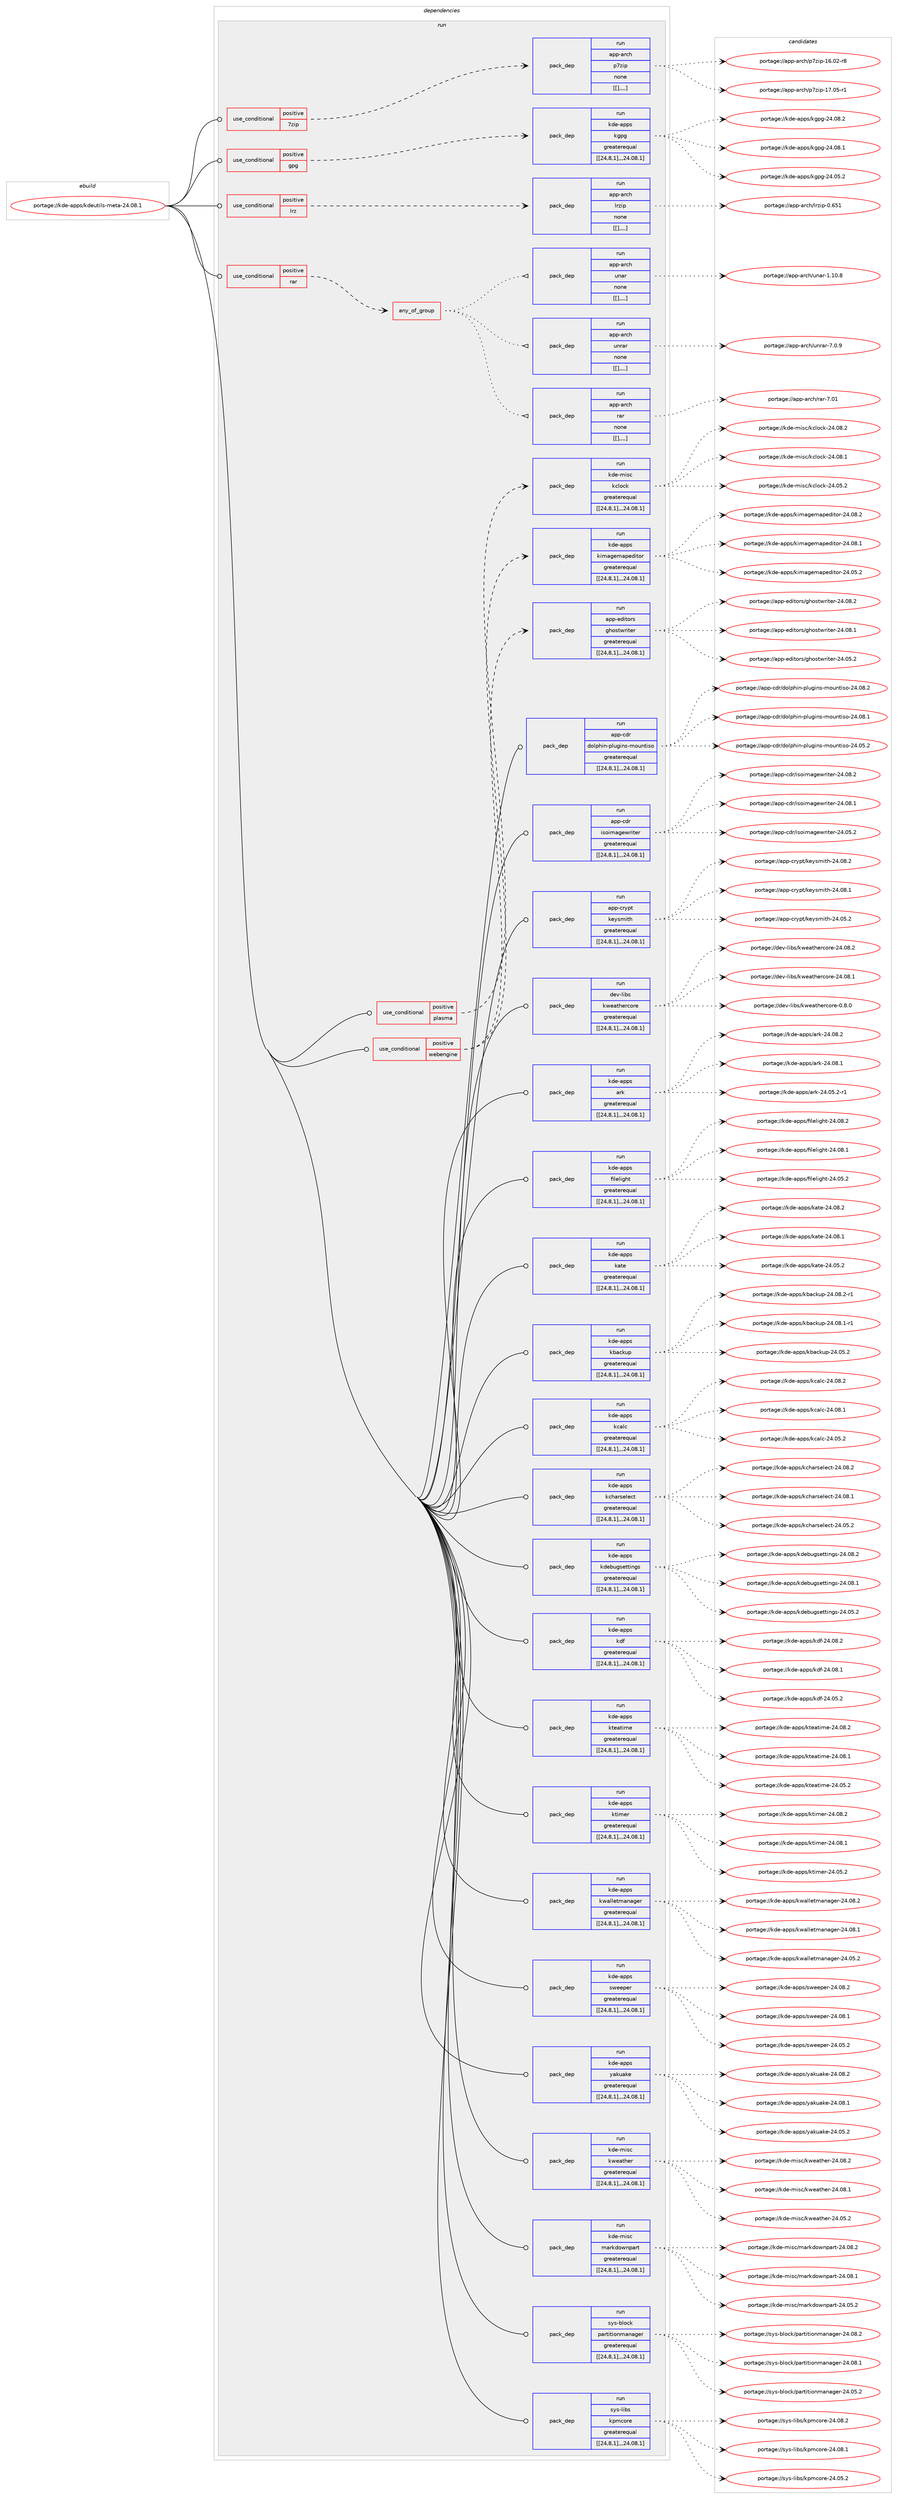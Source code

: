 digraph prolog {

# *************
# Graph options
# *************

newrank=true;
concentrate=true;
compound=true;
graph [rankdir=LR,fontname=Helvetica,fontsize=10,ranksep=1.5];#, ranksep=2.5, nodesep=0.2];
edge  [arrowhead=vee];
node  [fontname=Helvetica,fontsize=10];

# **********
# The ebuild
# **********

subgraph cluster_leftcol {
color=gray;
label=<<i>ebuild</i>>;
id [label="portage://kde-apps/kdeutils-meta-24.08.1", color=red, width=4, href="../kde-apps/kdeutils-meta-24.08.1.svg"];
}

# ****************
# The dependencies
# ****************

subgraph cluster_midcol {
color=gray;
label=<<i>dependencies</i>>;
subgraph cluster_compile {
fillcolor="#eeeeee";
style=filled;
label=<<i>compile</i>>;
}
subgraph cluster_compileandrun {
fillcolor="#eeeeee";
style=filled;
label=<<i>compile and run</i>>;
}
subgraph cluster_run {
fillcolor="#eeeeee";
style=filled;
label=<<i>run</i>>;
subgraph cond72051 {
dependency266551 [label=<<TABLE BORDER="0" CELLBORDER="1" CELLSPACING="0" CELLPADDING="4"><TR><TD ROWSPAN="3" CELLPADDING="10">use_conditional</TD></TR><TR><TD>positive</TD></TR><TR><TD>7zip</TD></TR></TABLE>>, shape=none, color=red];
subgraph pack192616 {
dependency266554 [label=<<TABLE BORDER="0" CELLBORDER="1" CELLSPACING="0" CELLPADDING="4" WIDTH="220"><TR><TD ROWSPAN="6" CELLPADDING="30">pack_dep</TD></TR><TR><TD WIDTH="110">run</TD></TR><TR><TD>app-arch</TD></TR><TR><TD>p7zip</TD></TR><TR><TD>none</TD></TR><TR><TD>[[],,,,]</TD></TR></TABLE>>, shape=none, color=blue];
}
dependency266551:e -> dependency266554:w [weight=20,style="dashed",arrowhead="vee"];
}
id:e -> dependency266551:w [weight=20,style="solid",arrowhead="odot"];
subgraph cond72053 {
dependency266582 [label=<<TABLE BORDER="0" CELLBORDER="1" CELLSPACING="0" CELLPADDING="4"><TR><TD ROWSPAN="3" CELLPADDING="10">use_conditional</TD></TR><TR><TD>positive</TD></TR><TR><TD>gpg</TD></TR></TABLE>>, shape=none, color=red];
subgraph pack192637 {
dependency266584 [label=<<TABLE BORDER="0" CELLBORDER="1" CELLSPACING="0" CELLPADDING="4" WIDTH="220"><TR><TD ROWSPAN="6" CELLPADDING="30">pack_dep</TD></TR><TR><TD WIDTH="110">run</TD></TR><TR><TD>kde-apps</TD></TR><TR><TD>kgpg</TD></TR><TR><TD>greaterequal</TD></TR><TR><TD>[[24,8,1],,,24.08.1]</TD></TR></TABLE>>, shape=none, color=blue];
}
dependency266582:e -> dependency266584:w [weight=20,style="dashed",arrowhead="vee"];
}
id:e -> dependency266582:w [weight=20,style="solid",arrowhead="odot"];
subgraph cond72057 {
dependency266610 [label=<<TABLE BORDER="0" CELLBORDER="1" CELLSPACING="0" CELLPADDING="4"><TR><TD ROWSPAN="3" CELLPADDING="10">use_conditional</TD></TR><TR><TD>positive</TD></TR><TR><TD>lrz</TD></TR></TABLE>>, shape=none, color=red];
subgraph pack192663 {
dependency266612 [label=<<TABLE BORDER="0" CELLBORDER="1" CELLSPACING="0" CELLPADDING="4" WIDTH="220"><TR><TD ROWSPAN="6" CELLPADDING="30">pack_dep</TD></TR><TR><TD WIDTH="110">run</TD></TR><TR><TD>app-arch</TD></TR><TR><TD>lrzip</TD></TR><TR><TD>none</TD></TR><TR><TD>[[],,,,]</TD></TR></TABLE>>, shape=none, color=blue];
}
dependency266610:e -> dependency266612:w [weight=20,style="dashed",arrowhead="vee"];
}
id:e -> dependency266610:w [weight=20,style="solid",arrowhead="odot"];
subgraph cond72062 {
dependency266686 [label=<<TABLE BORDER="0" CELLBORDER="1" CELLSPACING="0" CELLPADDING="4"><TR><TD ROWSPAN="3" CELLPADDING="10">use_conditional</TD></TR><TR><TD>positive</TD></TR><TR><TD>plasma</TD></TR></TABLE>>, shape=none, color=red];
subgraph pack192756 {
dependency266759 [label=<<TABLE BORDER="0" CELLBORDER="1" CELLSPACING="0" CELLPADDING="4" WIDTH="220"><TR><TD ROWSPAN="6" CELLPADDING="30">pack_dep</TD></TR><TR><TD WIDTH="110">run</TD></TR><TR><TD>kde-misc</TD></TR><TR><TD>kclock</TD></TR><TR><TD>greaterequal</TD></TR><TR><TD>[[24,8,1],,,24.08.1]</TD></TR></TABLE>>, shape=none, color=blue];
}
dependency266686:e -> dependency266759:w [weight=20,style="dashed",arrowhead="vee"];
}
id:e -> dependency266686:w [weight=20,style="solid",arrowhead="odot"];
subgraph cond72071 {
dependency266760 [label=<<TABLE BORDER="0" CELLBORDER="1" CELLSPACING="0" CELLPADDING="4"><TR><TD ROWSPAN="3" CELLPADDING="10">use_conditional</TD></TR><TR><TD>positive</TD></TR><TR><TD>rar</TD></TR></TABLE>>, shape=none, color=red];
subgraph any1746 {
dependency266775 [label=<<TABLE BORDER="0" CELLBORDER="1" CELLSPACING="0" CELLPADDING="4"><TR><TD CELLPADDING="10">any_of_group</TD></TR></TABLE>>, shape=none, color=red];subgraph pack192835 {
dependency266803 [label=<<TABLE BORDER="0" CELLBORDER="1" CELLSPACING="0" CELLPADDING="4" WIDTH="220"><TR><TD ROWSPAN="6" CELLPADDING="30">pack_dep</TD></TR><TR><TD WIDTH="110">run</TD></TR><TR><TD>app-arch</TD></TR><TR><TD>rar</TD></TR><TR><TD>none</TD></TR><TR><TD>[[],,,,]</TD></TR></TABLE>>, shape=none, color=blue];
}
dependency266775:e -> dependency266803:w [weight=20,style="dotted",arrowhead="oinv"];
subgraph pack192886 {
dependency266858 [label=<<TABLE BORDER="0" CELLBORDER="1" CELLSPACING="0" CELLPADDING="4" WIDTH="220"><TR><TD ROWSPAN="6" CELLPADDING="30">pack_dep</TD></TR><TR><TD WIDTH="110">run</TD></TR><TR><TD>app-arch</TD></TR><TR><TD>unrar</TD></TR><TR><TD>none</TD></TR><TR><TD>[[],,,,]</TD></TR></TABLE>>, shape=none, color=blue];
}
dependency266775:e -> dependency266858:w [weight=20,style="dotted",arrowhead="oinv"];
subgraph pack192889 {
dependency266877 [label=<<TABLE BORDER="0" CELLBORDER="1" CELLSPACING="0" CELLPADDING="4" WIDTH="220"><TR><TD ROWSPAN="6" CELLPADDING="30">pack_dep</TD></TR><TR><TD WIDTH="110">run</TD></TR><TR><TD>app-arch</TD></TR><TR><TD>unar</TD></TR><TR><TD>none</TD></TR><TR><TD>[[],,,,]</TD></TR></TABLE>>, shape=none, color=blue];
}
dependency266775:e -> dependency266877:w [weight=20,style="dotted",arrowhead="oinv"];
}
dependency266760:e -> dependency266775:w [weight=20,style="dashed",arrowhead="vee"];
}
id:e -> dependency266760:w [weight=20,style="solid",arrowhead="odot"];
subgraph cond72077 {
dependency266950 [label=<<TABLE BORDER="0" CELLBORDER="1" CELLSPACING="0" CELLPADDING="4"><TR><TD ROWSPAN="3" CELLPADDING="10">use_conditional</TD></TR><TR><TD>positive</TD></TR><TR><TD>webengine</TD></TR></TABLE>>, shape=none, color=red];
subgraph pack192973 {
dependency266970 [label=<<TABLE BORDER="0" CELLBORDER="1" CELLSPACING="0" CELLPADDING="4" WIDTH="220"><TR><TD ROWSPAN="6" CELLPADDING="30">pack_dep</TD></TR><TR><TD WIDTH="110">run</TD></TR><TR><TD>app-editors</TD></TR><TR><TD>ghostwriter</TD></TR><TR><TD>greaterequal</TD></TR><TR><TD>[[24,8,1],,,24.08.1]</TD></TR></TABLE>>, shape=none, color=blue];
}
dependency266950:e -> dependency266970:w [weight=20,style="dashed",arrowhead="vee"];
subgraph pack192999 {
dependency266974 [label=<<TABLE BORDER="0" CELLBORDER="1" CELLSPACING="0" CELLPADDING="4" WIDTH="220"><TR><TD ROWSPAN="6" CELLPADDING="30">pack_dep</TD></TR><TR><TD WIDTH="110">run</TD></TR><TR><TD>kde-apps</TD></TR><TR><TD>kimagemapeditor</TD></TR><TR><TD>greaterequal</TD></TR><TR><TD>[[24,8,1],,,24.08.1]</TD></TR></TABLE>>, shape=none, color=blue];
}
dependency266950:e -> dependency266974:w [weight=20,style="dashed",arrowhead="vee"];
}
id:e -> dependency266950:w [weight=20,style="solid",arrowhead="odot"];
subgraph pack193000 {
dependency267016 [label=<<TABLE BORDER="0" CELLBORDER="1" CELLSPACING="0" CELLPADDING="4" WIDTH="220"><TR><TD ROWSPAN="6" CELLPADDING="30">pack_dep</TD></TR><TR><TD WIDTH="110">run</TD></TR><TR><TD>app-cdr</TD></TR><TR><TD>dolphin-plugins-mountiso</TD></TR><TR><TD>greaterequal</TD></TR><TR><TD>[[24,8,1],,,24.08.1]</TD></TR></TABLE>>, shape=none, color=blue];
}
id:e -> dependency267016:w [weight=20,style="solid",arrowhead="odot"];
subgraph pack193039 {
dependency267035 [label=<<TABLE BORDER="0" CELLBORDER="1" CELLSPACING="0" CELLPADDING="4" WIDTH="220"><TR><TD ROWSPAN="6" CELLPADDING="30">pack_dep</TD></TR><TR><TD WIDTH="110">run</TD></TR><TR><TD>app-cdr</TD></TR><TR><TD>isoimagewriter</TD></TR><TR><TD>greaterequal</TD></TR><TR><TD>[[24,8,1],,,24.08.1]</TD></TR></TABLE>>, shape=none, color=blue];
}
id:e -> dependency267035:w [weight=20,style="solid",arrowhead="odot"];
subgraph pack193075 {
dependency267073 [label=<<TABLE BORDER="0" CELLBORDER="1" CELLSPACING="0" CELLPADDING="4" WIDTH="220"><TR><TD ROWSPAN="6" CELLPADDING="30">pack_dep</TD></TR><TR><TD WIDTH="110">run</TD></TR><TR><TD>app-crypt</TD></TR><TR><TD>keysmith</TD></TR><TR><TD>greaterequal</TD></TR><TR><TD>[[24,8,1],,,24.08.1]</TD></TR></TABLE>>, shape=none, color=blue];
}
id:e -> dependency267073:w [weight=20,style="solid",arrowhead="odot"];
subgraph pack193098 {
dependency267112 [label=<<TABLE BORDER="0" CELLBORDER="1" CELLSPACING="0" CELLPADDING="4" WIDTH="220"><TR><TD ROWSPAN="6" CELLPADDING="30">pack_dep</TD></TR><TR><TD WIDTH="110">run</TD></TR><TR><TD>dev-libs</TD></TR><TR><TD>kweathercore</TD></TR><TR><TD>greaterequal</TD></TR><TR><TD>[[24,8,1],,,24.08.1]</TD></TR></TABLE>>, shape=none, color=blue];
}
id:e -> dependency267112:w [weight=20,style="solid",arrowhead="odot"];
subgraph pack193131 {
dependency267131 [label=<<TABLE BORDER="0" CELLBORDER="1" CELLSPACING="0" CELLPADDING="4" WIDTH="220"><TR><TD ROWSPAN="6" CELLPADDING="30">pack_dep</TD></TR><TR><TD WIDTH="110">run</TD></TR><TR><TD>kde-apps</TD></TR><TR><TD>ark</TD></TR><TR><TD>greaterequal</TD></TR><TR><TD>[[24,8,1],,,24.08.1]</TD></TR></TABLE>>, shape=none, color=blue];
}
id:e -> dependency267131:w [weight=20,style="solid",arrowhead="odot"];
subgraph pack193151 {
dependency267155 [label=<<TABLE BORDER="0" CELLBORDER="1" CELLSPACING="0" CELLPADDING="4" WIDTH="220"><TR><TD ROWSPAN="6" CELLPADDING="30">pack_dep</TD></TR><TR><TD WIDTH="110">run</TD></TR><TR><TD>kde-apps</TD></TR><TR><TD>filelight</TD></TR><TR><TD>greaterequal</TD></TR><TR><TD>[[24,8,1],,,24.08.1]</TD></TR></TABLE>>, shape=none, color=blue];
}
id:e -> dependency267155:w [weight=20,style="solid",arrowhead="odot"];
subgraph pack193223 {
dependency267204 [label=<<TABLE BORDER="0" CELLBORDER="1" CELLSPACING="0" CELLPADDING="4" WIDTH="220"><TR><TD ROWSPAN="6" CELLPADDING="30">pack_dep</TD></TR><TR><TD WIDTH="110">run</TD></TR><TR><TD>kde-apps</TD></TR><TR><TD>kate</TD></TR><TR><TD>greaterequal</TD></TR><TR><TD>[[24,8,1],,,24.08.1]</TD></TR></TABLE>>, shape=none, color=blue];
}
id:e -> dependency267204:w [weight=20,style="solid",arrowhead="odot"];
subgraph pack193311 {
dependency267314 [label=<<TABLE BORDER="0" CELLBORDER="1" CELLSPACING="0" CELLPADDING="4" WIDTH="220"><TR><TD ROWSPAN="6" CELLPADDING="30">pack_dep</TD></TR><TR><TD WIDTH="110">run</TD></TR><TR><TD>kde-apps</TD></TR><TR><TD>kbackup</TD></TR><TR><TD>greaterequal</TD></TR><TR><TD>[[24,8,1],,,24.08.1]</TD></TR></TABLE>>, shape=none, color=blue];
}
id:e -> dependency267314:w [weight=20,style="solid",arrowhead="odot"];
subgraph pack193321 {
dependency267323 [label=<<TABLE BORDER="0" CELLBORDER="1" CELLSPACING="0" CELLPADDING="4" WIDTH="220"><TR><TD ROWSPAN="6" CELLPADDING="30">pack_dep</TD></TR><TR><TD WIDTH="110">run</TD></TR><TR><TD>kde-apps</TD></TR><TR><TD>kcalc</TD></TR><TR><TD>greaterequal</TD></TR><TR><TD>[[24,8,1],,,24.08.1]</TD></TR></TABLE>>, shape=none, color=blue];
}
id:e -> dependency267323:w [weight=20,style="solid",arrowhead="odot"];
subgraph pack193329 {
dependency267331 [label=<<TABLE BORDER="0" CELLBORDER="1" CELLSPACING="0" CELLPADDING="4" WIDTH="220"><TR><TD ROWSPAN="6" CELLPADDING="30">pack_dep</TD></TR><TR><TD WIDTH="110">run</TD></TR><TR><TD>kde-apps</TD></TR><TR><TD>kcharselect</TD></TR><TR><TD>greaterequal</TD></TR><TR><TD>[[24,8,1],,,24.08.1]</TD></TR></TABLE>>, shape=none, color=blue];
}
id:e -> dependency267331:w [weight=20,style="solid",arrowhead="odot"];
subgraph pack193337 {
dependency267351 [label=<<TABLE BORDER="0" CELLBORDER="1" CELLSPACING="0" CELLPADDING="4" WIDTH="220"><TR><TD ROWSPAN="6" CELLPADDING="30">pack_dep</TD></TR><TR><TD WIDTH="110">run</TD></TR><TR><TD>kde-apps</TD></TR><TR><TD>kdebugsettings</TD></TR><TR><TD>greaterequal</TD></TR><TR><TD>[[24,8,1],,,24.08.1]</TD></TR></TABLE>>, shape=none, color=blue];
}
id:e -> dependency267351:w [weight=20,style="solid",arrowhead="odot"];
subgraph pack193355 {
dependency267360 [label=<<TABLE BORDER="0" CELLBORDER="1" CELLSPACING="0" CELLPADDING="4" WIDTH="220"><TR><TD ROWSPAN="6" CELLPADDING="30">pack_dep</TD></TR><TR><TD WIDTH="110">run</TD></TR><TR><TD>kde-apps</TD></TR><TR><TD>kdf</TD></TR><TR><TD>greaterequal</TD></TR><TR><TD>[[24,8,1],,,24.08.1]</TD></TR></TABLE>>, shape=none, color=blue];
}
id:e -> dependency267360:w [weight=20,style="solid",arrowhead="odot"];
subgraph pack193403 {
dependency267412 [label=<<TABLE BORDER="0" CELLBORDER="1" CELLSPACING="0" CELLPADDING="4" WIDTH="220"><TR><TD ROWSPAN="6" CELLPADDING="30">pack_dep</TD></TR><TR><TD WIDTH="110">run</TD></TR><TR><TD>kde-apps</TD></TR><TR><TD>kteatime</TD></TR><TR><TD>greaterequal</TD></TR><TR><TD>[[24,8,1],,,24.08.1]</TD></TR></TABLE>>, shape=none, color=blue];
}
id:e -> dependency267412:w [weight=20,style="solid",arrowhead="odot"];
subgraph pack193431 {
dependency267449 [label=<<TABLE BORDER="0" CELLBORDER="1" CELLSPACING="0" CELLPADDING="4" WIDTH="220"><TR><TD ROWSPAN="6" CELLPADDING="30">pack_dep</TD></TR><TR><TD WIDTH="110">run</TD></TR><TR><TD>kde-apps</TD></TR><TR><TD>ktimer</TD></TR><TR><TD>greaterequal</TD></TR><TR><TD>[[24,8,1],,,24.08.1]</TD></TR></TABLE>>, shape=none, color=blue];
}
id:e -> dependency267449:w [weight=20,style="solid",arrowhead="odot"];
subgraph pack193453 {
dependency267476 [label=<<TABLE BORDER="0" CELLBORDER="1" CELLSPACING="0" CELLPADDING="4" WIDTH="220"><TR><TD ROWSPAN="6" CELLPADDING="30">pack_dep</TD></TR><TR><TD WIDTH="110">run</TD></TR><TR><TD>kde-apps</TD></TR><TR><TD>kwalletmanager</TD></TR><TR><TD>greaterequal</TD></TR><TR><TD>[[24,8,1],,,24.08.1]</TD></TR></TABLE>>, shape=none, color=blue];
}
id:e -> dependency267476:w [weight=20,style="solid",arrowhead="odot"];
subgraph pack193480 {
dependency267483 [label=<<TABLE BORDER="0" CELLBORDER="1" CELLSPACING="0" CELLPADDING="4" WIDTH="220"><TR><TD ROWSPAN="6" CELLPADDING="30">pack_dep</TD></TR><TR><TD WIDTH="110">run</TD></TR><TR><TD>kde-apps</TD></TR><TR><TD>sweeper</TD></TR><TR><TD>greaterequal</TD></TR><TR><TD>[[24,8,1],,,24.08.1]</TD></TR></TABLE>>, shape=none, color=blue];
}
id:e -> dependency267483:w [weight=20,style="solid",arrowhead="odot"];
subgraph pack193485 {
dependency267510 [label=<<TABLE BORDER="0" CELLBORDER="1" CELLSPACING="0" CELLPADDING="4" WIDTH="220"><TR><TD ROWSPAN="6" CELLPADDING="30">pack_dep</TD></TR><TR><TD WIDTH="110">run</TD></TR><TR><TD>kde-apps</TD></TR><TR><TD>yakuake</TD></TR><TR><TD>greaterequal</TD></TR><TR><TD>[[24,8,1],,,24.08.1]</TD></TR></TABLE>>, shape=none, color=blue];
}
id:e -> dependency267510:w [weight=20,style="solid",arrowhead="odot"];
subgraph pack193508 {
dependency267515 [label=<<TABLE BORDER="0" CELLBORDER="1" CELLSPACING="0" CELLPADDING="4" WIDTH="220"><TR><TD ROWSPAN="6" CELLPADDING="30">pack_dep</TD></TR><TR><TD WIDTH="110">run</TD></TR><TR><TD>kde-misc</TD></TR><TR><TD>kweather</TD></TR><TR><TD>greaterequal</TD></TR><TR><TD>[[24,8,1],,,24.08.1]</TD></TR></TABLE>>, shape=none, color=blue];
}
id:e -> dependency267515:w [weight=20,style="solid",arrowhead="odot"];
subgraph pack193512 {
dependency267565 [label=<<TABLE BORDER="0" CELLBORDER="1" CELLSPACING="0" CELLPADDING="4" WIDTH="220"><TR><TD ROWSPAN="6" CELLPADDING="30">pack_dep</TD></TR><TR><TD WIDTH="110">run</TD></TR><TR><TD>kde-misc</TD></TR><TR><TD>markdownpart</TD></TR><TR><TD>greaterequal</TD></TR><TR><TD>[[24,8,1],,,24.08.1]</TD></TR></TABLE>>, shape=none, color=blue];
}
id:e -> dependency267565:w [weight=20,style="solid",arrowhead="odot"];
subgraph pack193556 {
dependency267569 [label=<<TABLE BORDER="0" CELLBORDER="1" CELLSPACING="0" CELLPADDING="4" WIDTH="220"><TR><TD ROWSPAN="6" CELLPADDING="30">pack_dep</TD></TR><TR><TD WIDTH="110">run</TD></TR><TR><TD>sys-block</TD></TR><TR><TD>partitionmanager</TD></TR><TR><TD>greaterequal</TD></TR><TR><TD>[[24,8,1],,,24.08.1]</TD></TR></TABLE>>, shape=none, color=blue];
}
id:e -> dependency267569:w [weight=20,style="solid",arrowhead="odot"];
subgraph pack193558 {
dependency267574 [label=<<TABLE BORDER="0" CELLBORDER="1" CELLSPACING="0" CELLPADDING="4" WIDTH="220"><TR><TD ROWSPAN="6" CELLPADDING="30">pack_dep</TD></TR><TR><TD WIDTH="110">run</TD></TR><TR><TD>sys-libs</TD></TR><TR><TD>kpmcore</TD></TR><TR><TD>greaterequal</TD></TR><TR><TD>[[24,8,1],,,24.08.1]</TD></TR></TABLE>>, shape=none, color=blue];
}
id:e -> dependency267574:w [weight=20,style="solid",arrowhead="odot"];
}
}

# **************
# The candidates
# **************

subgraph cluster_choices {
rank=same;
color=gray;
label=<<i>candidates</i>>;

subgraph choice192617 {
color=black;
nodesep=1;
choice9711211245971149910447112551221051124549554648534511449 [label="portage://app-arch/p7zip-17.05-r1", color=red, width=4,href="../app-arch/p7zip-17.05-r1.svg"];
choice9711211245971149910447112551221051124549544648504511456 [label="portage://app-arch/p7zip-16.02-r8", color=red, width=4,href="../app-arch/p7zip-16.02-r8.svg"];
dependency266554:e -> choice9711211245971149910447112551221051124549554648534511449:w [style=dotted,weight="100"];
dependency266554:e -> choice9711211245971149910447112551221051124549544648504511456:w [style=dotted,weight="100"];
}
subgraph choice192621 {
color=black;
nodesep=1;
choice1071001014597112112115471071031121034550524648564650 [label="portage://kde-apps/kgpg-24.08.2", color=red, width=4,href="../kde-apps/kgpg-24.08.2.svg"];
choice1071001014597112112115471071031121034550524648564649 [label="portage://kde-apps/kgpg-24.08.1", color=red, width=4,href="../kde-apps/kgpg-24.08.1.svg"];
choice1071001014597112112115471071031121034550524648534650 [label="portage://kde-apps/kgpg-24.05.2", color=red, width=4,href="../kde-apps/kgpg-24.05.2.svg"];
dependency266584:e -> choice1071001014597112112115471071031121034550524648564650:w [style=dotted,weight="100"];
dependency266584:e -> choice1071001014597112112115471071031121034550524648564649:w [style=dotted,weight="100"];
dependency266584:e -> choice1071001014597112112115471071031121034550524648534650:w [style=dotted,weight="100"];
}
subgraph choice192630 {
color=black;
nodesep=1;
choice9711211245971149910447108114122105112454846545349 [label="portage://app-arch/lrzip-0.651", color=red, width=4,href="../app-arch/lrzip-0.651.svg"];
dependency266612:e -> choice9711211245971149910447108114122105112454846545349:w [style=dotted,weight="100"];
}
subgraph choice192632 {
color=black;
nodesep=1;
choice10710010145109105115994710799108111991074550524648564650 [label="portage://kde-misc/kclock-24.08.2", color=red, width=4,href="../kde-misc/kclock-24.08.2.svg"];
choice10710010145109105115994710799108111991074550524648564649 [label="portage://kde-misc/kclock-24.08.1", color=red, width=4,href="../kde-misc/kclock-24.08.1.svg"];
choice10710010145109105115994710799108111991074550524648534650 [label="portage://kde-misc/kclock-24.05.2", color=red, width=4,href="../kde-misc/kclock-24.05.2.svg"];
dependency266759:e -> choice10710010145109105115994710799108111991074550524648564650:w [style=dotted,weight="100"];
dependency266759:e -> choice10710010145109105115994710799108111991074550524648564649:w [style=dotted,weight="100"];
dependency266759:e -> choice10710010145109105115994710799108111991074550524648534650:w [style=dotted,weight="100"];
}
subgraph choice192642 {
color=black;
nodesep=1;
choice9711211245971149910447114971144555464849 [label="portage://app-arch/rar-7.01", color=red, width=4,href="../app-arch/rar-7.01.svg"];
dependency266803:e -> choice9711211245971149910447114971144555464849:w [style=dotted,weight="100"];
}
subgraph choice192644 {
color=black;
nodesep=1;
choice971121124597114991044711711011497114455546484657 [label="portage://app-arch/unrar-7.0.9", color=red, width=4,href="../app-arch/unrar-7.0.9.svg"];
dependency266858:e -> choice971121124597114991044711711011497114455546484657:w [style=dotted,weight="100"];
}
subgraph choice192651 {
color=black;
nodesep=1;
choice97112112459711499104471171109711445494649484656 [label="portage://app-arch/unar-1.10.8", color=red, width=4,href="../app-arch/unar-1.10.8.svg"];
dependency266877:e -> choice97112112459711499104471171109711445494649484656:w [style=dotted,weight="100"];
}
subgraph choice192658 {
color=black;
nodesep=1;
choice9711211245101100105116111114115471031041111151161191141051161011144550524648564650 [label="portage://app-editors/ghostwriter-24.08.2", color=red, width=4,href="../app-editors/ghostwriter-24.08.2.svg"];
choice9711211245101100105116111114115471031041111151161191141051161011144550524648564649 [label="portage://app-editors/ghostwriter-24.08.1", color=red, width=4,href="../app-editors/ghostwriter-24.08.1.svg"];
choice9711211245101100105116111114115471031041111151161191141051161011144550524648534650 [label="portage://app-editors/ghostwriter-24.05.2", color=red, width=4,href="../app-editors/ghostwriter-24.05.2.svg"];
dependency266970:e -> choice9711211245101100105116111114115471031041111151161191141051161011144550524648564650:w [style=dotted,weight="100"];
dependency266970:e -> choice9711211245101100105116111114115471031041111151161191141051161011144550524648564649:w [style=dotted,weight="100"];
dependency266970:e -> choice9711211245101100105116111114115471031041111151161191141051161011144550524648534650:w [style=dotted,weight="100"];
}
subgraph choice192661 {
color=black;
nodesep=1;
choice10710010145971121121154710710510997103101109971121011001051161111144550524648564650 [label="portage://kde-apps/kimagemapeditor-24.08.2", color=red, width=4,href="../kde-apps/kimagemapeditor-24.08.2.svg"];
choice10710010145971121121154710710510997103101109971121011001051161111144550524648564649 [label="portage://kde-apps/kimagemapeditor-24.08.1", color=red, width=4,href="../kde-apps/kimagemapeditor-24.08.1.svg"];
choice10710010145971121121154710710510997103101109971121011001051161111144550524648534650 [label="portage://kde-apps/kimagemapeditor-24.05.2", color=red, width=4,href="../kde-apps/kimagemapeditor-24.05.2.svg"];
dependency266974:e -> choice10710010145971121121154710710510997103101109971121011001051161111144550524648564650:w [style=dotted,weight="100"];
dependency266974:e -> choice10710010145971121121154710710510997103101109971121011001051161111144550524648564649:w [style=dotted,weight="100"];
dependency266974:e -> choice10710010145971121121154710710510997103101109971121011001051161111144550524648534650:w [style=dotted,weight="100"];
}
subgraph choice192664 {
color=black;
nodesep=1;
choice9711211245991001144710011110811210410511045112108117103105110115451091111171101161051151114550524648564650 [label="portage://app-cdr/dolphin-plugins-mountiso-24.08.2", color=red, width=4,href="../app-cdr/dolphin-plugins-mountiso-24.08.2.svg"];
choice9711211245991001144710011110811210410511045112108117103105110115451091111171101161051151114550524648564649 [label="portage://app-cdr/dolphin-plugins-mountiso-24.08.1", color=red, width=4,href="../app-cdr/dolphin-plugins-mountiso-24.08.1.svg"];
choice9711211245991001144710011110811210410511045112108117103105110115451091111171101161051151114550524648534650 [label="portage://app-cdr/dolphin-plugins-mountiso-24.05.2", color=red, width=4,href="../app-cdr/dolphin-plugins-mountiso-24.05.2.svg"];
dependency267016:e -> choice9711211245991001144710011110811210410511045112108117103105110115451091111171101161051151114550524648564650:w [style=dotted,weight="100"];
dependency267016:e -> choice9711211245991001144710011110811210410511045112108117103105110115451091111171101161051151114550524648564649:w [style=dotted,weight="100"];
dependency267016:e -> choice9711211245991001144710011110811210410511045112108117103105110115451091111171101161051151114550524648534650:w [style=dotted,weight="100"];
}
subgraph choice192669 {
color=black;
nodesep=1;
choice97112112459910011447105115111105109971031011191141051161011144550524648564650 [label="portage://app-cdr/isoimagewriter-24.08.2", color=red, width=4,href="../app-cdr/isoimagewriter-24.08.2.svg"];
choice97112112459910011447105115111105109971031011191141051161011144550524648564649 [label="portage://app-cdr/isoimagewriter-24.08.1", color=red, width=4,href="../app-cdr/isoimagewriter-24.08.1.svg"];
choice97112112459910011447105115111105109971031011191141051161011144550524648534650 [label="portage://app-cdr/isoimagewriter-24.05.2", color=red, width=4,href="../app-cdr/isoimagewriter-24.05.2.svg"];
dependency267035:e -> choice97112112459910011447105115111105109971031011191141051161011144550524648564650:w [style=dotted,weight="100"];
dependency267035:e -> choice97112112459910011447105115111105109971031011191141051161011144550524648564649:w [style=dotted,weight="100"];
dependency267035:e -> choice97112112459910011447105115111105109971031011191141051161011144550524648534650:w [style=dotted,weight="100"];
}
subgraph choice192677 {
color=black;
nodesep=1;
choice971121124599114121112116471071011211151091051161044550524648564650 [label="portage://app-crypt/keysmith-24.08.2", color=red, width=4,href="../app-crypt/keysmith-24.08.2.svg"];
choice971121124599114121112116471071011211151091051161044550524648564649 [label="portage://app-crypt/keysmith-24.08.1", color=red, width=4,href="../app-crypt/keysmith-24.08.1.svg"];
choice971121124599114121112116471071011211151091051161044550524648534650 [label="portage://app-crypt/keysmith-24.05.2", color=red, width=4,href="../app-crypt/keysmith-24.05.2.svg"];
dependency267073:e -> choice971121124599114121112116471071011211151091051161044550524648564650:w [style=dotted,weight="100"];
dependency267073:e -> choice971121124599114121112116471071011211151091051161044550524648564649:w [style=dotted,weight="100"];
dependency267073:e -> choice971121124599114121112116471071011211151091051161044550524648534650:w [style=dotted,weight="100"];
}
subgraph choice192680 {
color=black;
nodesep=1;
choice10010111845108105981154710711910197116104101114991111141014550524648564650 [label="portage://dev-libs/kweathercore-24.08.2", color=red, width=4,href="../dev-libs/kweathercore-24.08.2.svg"];
choice10010111845108105981154710711910197116104101114991111141014550524648564649 [label="portage://dev-libs/kweathercore-24.08.1", color=red, width=4,href="../dev-libs/kweathercore-24.08.1.svg"];
choice1001011184510810598115471071191019711610410111499111114101454846564648 [label="portage://dev-libs/kweathercore-0.8.0", color=red, width=4,href="../dev-libs/kweathercore-0.8.0.svg"];
dependency267112:e -> choice10010111845108105981154710711910197116104101114991111141014550524648564650:w [style=dotted,weight="100"];
dependency267112:e -> choice10010111845108105981154710711910197116104101114991111141014550524648564649:w [style=dotted,weight="100"];
dependency267112:e -> choice1001011184510810598115471071191019711610410111499111114101454846564648:w [style=dotted,weight="100"];
}
subgraph choice192712 {
color=black;
nodesep=1;
choice107100101459711211211547971141074550524648564650 [label="portage://kde-apps/ark-24.08.2", color=red, width=4,href="../kde-apps/ark-24.08.2.svg"];
choice107100101459711211211547971141074550524648564649 [label="portage://kde-apps/ark-24.08.1", color=red, width=4,href="../kde-apps/ark-24.08.1.svg"];
choice1071001014597112112115479711410745505246485346504511449 [label="portage://kde-apps/ark-24.05.2-r1", color=red, width=4,href="../kde-apps/ark-24.05.2-r1.svg"];
dependency267131:e -> choice107100101459711211211547971141074550524648564650:w [style=dotted,weight="100"];
dependency267131:e -> choice107100101459711211211547971141074550524648564649:w [style=dotted,weight="100"];
dependency267131:e -> choice1071001014597112112115479711410745505246485346504511449:w [style=dotted,weight="100"];
}
subgraph choice192713 {
color=black;
nodesep=1;
choice1071001014597112112115471021051081011081051031041164550524648564650 [label="portage://kde-apps/filelight-24.08.2", color=red, width=4,href="../kde-apps/filelight-24.08.2.svg"];
choice1071001014597112112115471021051081011081051031041164550524648564649 [label="portage://kde-apps/filelight-24.08.1", color=red, width=4,href="../kde-apps/filelight-24.08.1.svg"];
choice1071001014597112112115471021051081011081051031041164550524648534650 [label="portage://kde-apps/filelight-24.05.2", color=red, width=4,href="../kde-apps/filelight-24.05.2.svg"];
dependency267155:e -> choice1071001014597112112115471021051081011081051031041164550524648564650:w [style=dotted,weight="100"];
dependency267155:e -> choice1071001014597112112115471021051081011081051031041164550524648564649:w [style=dotted,weight="100"];
dependency267155:e -> choice1071001014597112112115471021051081011081051031041164550524648534650:w [style=dotted,weight="100"];
}
subgraph choice192720 {
color=black;
nodesep=1;
choice107100101459711211211547107971161014550524648564650 [label="portage://kde-apps/kate-24.08.2", color=red, width=4,href="../kde-apps/kate-24.08.2.svg"];
choice107100101459711211211547107971161014550524648564649 [label="portage://kde-apps/kate-24.08.1", color=red, width=4,href="../kde-apps/kate-24.08.1.svg"];
choice107100101459711211211547107971161014550524648534650 [label="portage://kde-apps/kate-24.05.2", color=red, width=4,href="../kde-apps/kate-24.05.2.svg"];
dependency267204:e -> choice107100101459711211211547107971161014550524648564650:w [style=dotted,weight="100"];
dependency267204:e -> choice107100101459711211211547107971161014550524648564649:w [style=dotted,weight="100"];
dependency267204:e -> choice107100101459711211211547107971161014550524648534650:w [style=dotted,weight="100"];
}
subgraph choice192722 {
color=black;
nodesep=1;
choice10710010145971121121154710798979910711711245505246485646504511449 [label="portage://kde-apps/kbackup-24.08.2-r1", color=red, width=4,href="../kde-apps/kbackup-24.08.2-r1.svg"];
choice10710010145971121121154710798979910711711245505246485646494511449 [label="portage://kde-apps/kbackup-24.08.1-r1", color=red, width=4,href="../kde-apps/kbackup-24.08.1-r1.svg"];
choice1071001014597112112115471079897991071171124550524648534650 [label="portage://kde-apps/kbackup-24.05.2", color=red, width=4,href="../kde-apps/kbackup-24.05.2.svg"];
dependency267314:e -> choice10710010145971121121154710798979910711711245505246485646504511449:w [style=dotted,weight="100"];
dependency267314:e -> choice10710010145971121121154710798979910711711245505246485646494511449:w [style=dotted,weight="100"];
dependency267314:e -> choice1071001014597112112115471079897991071171124550524648534650:w [style=dotted,weight="100"];
}
subgraph choice192743 {
color=black;
nodesep=1;
choice1071001014597112112115471079997108994550524648564650 [label="portage://kde-apps/kcalc-24.08.2", color=red, width=4,href="../kde-apps/kcalc-24.08.2.svg"];
choice1071001014597112112115471079997108994550524648564649 [label="portage://kde-apps/kcalc-24.08.1", color=red, width=4,href="../kde-apps/kcalc-24.08.1.svg"];
choice1071001014597112112115471079997108994550524648534650 [label="portage://kde-apps/kcalc-24.05.2", color=red, width=4,href="../kde-apps/kcalc-24.05.2.svg"];
dependency267323:e -> choice1071001014597112112115471079997108994550524648564650:w [style=dotted,weight="100"];
dependency267323:e -> choice1071001014597112112115471079997108994550524648564649:w [style=dotted,weight="100"];
dependency267323:e -> choice1071001014597112112115471079997108994550524648534650:w [style=dotted,weight="100"];
}
subgraph choice192831 {
color=black;
nodesep=1;
choice1071001014597112112115471079910497114115101108101991164550524648564650 [label="portage://kde-apps/kcharselect-24.08.2", color=red, width=4,href="../kde-apps/kcharselect-24.08.2.svg"];
choice1071001014597112112115471079910497114115101108101991164550524648564649 [label="portage://kde-apps/kcharselect-24.08.1", color=red, width=4,href="../kde-apps/kcharselect-24.08.1.svg"];
choice1071001014597112112115471079910497114115101108101991164550524648534650 [label="portage://kde-apps/kcharselect-24.05.2", color=red, width=4,href="../kde-apps/kcharselect-24.05.2.svg"];
dependency267331:e -> choice1071001014597112112115471079910497114115101108101991164550524648564650:w [style=dotted,weight="100"];
dependency267331:e -> choice1071001014597112112115471079910497114115101108101991164550524648564649:w [style=dotted,weight="100"];
dependency267331:e -> choice1071001014597112112115471079910497114115101108101991164550524648534650:w [style=dotted,weight="100"];
}
subgraph choice192833 {
color=black;
nodesep=1;
choice107100101459711211211547107100101981171031151011161161051101031154550524648564650 [label="portage://kde-apps/kdebugsettings-24.08.2", color=red, width=4,href="../kde-apps/kdebugsettings-24.08.2.svg"];
choice107100101459711211211547107100101981171031151011161161051101031154550524648564649 [label="portage://kde-apps/kdebugsettings-24.08.1", color=red, width=4,href="../kde-apps/kdebugsettings-24.08.1.svg"];
choice107100101459711211211547107100101981171031151011161161051101031154550524648534650 [label="portage://kde-apps/kdebugsettings-24.05.2", color=red, width=4,href="../kde-apps/kdebugsettings-24.05.2.svg"];
dependency267351:e -> choice107100101459711211211547107100101981171031151011161161051101031154550524648564650:w [style=dotted,weight="100"];
dependency267351:e -> choice107100101459711211211547107100101981171031151011161161051101031154550524648564649:w [style=dotted,weight="100"];
dependency267351:e -> choice107100101459711211211547107100101981171031151011161161051101031154550524648534650:w [style=dotted,weight="100"];
}
subgraph choice192850 {
color=black;
nodesep=1;
choice1071001014597112112115471071001024550524648564650 [label="portage://kde-apps/kdf-24.08.2", color=red, width=4,href="../kde-apps/kdf-24.08.2.svg"];
choice1071001014597112112115471071001024550524648564649 [label="portage://kde-apps/kdf-24.08.1", color=red, width=4,href="../kde-apps/kdf-24.08.1.svg"];
choice1071001014597112112115471071001024550524648534650 [label="portage://kde-apps/kdf-24.05.2", color=red, width=4,href="../kde-apps/kdf-24.05.2.svg"];
dependency267360:e -> choice1071001014597112112115471071001024550524648564650:w [style=dotted,weight="100"];
dependency267360:e -> choice1071001014597112112115471071001024550524648564649:w [style=dotted,weight="100"];
dependency267360:e -> choice1071001014597112112115471071001024550524648534650:w [style=dotted,weight="100"];
}
subgraph choice192885 {
color=black;
nodesep=1;
choice107100101459711211211547107116101971161051091014550524648564650 [label="portage://kde-apps/kteatime-24.08.2", color=red, width=4,href="../kde-apps/kteatime-24.08.2.svg"];
choice107100101459711211211547107116101971161051091014550524648564649 [label="portage://kde-apps/kteatime-24.08.1", color=red, width=4,href="../kde-apps/kteatime-24.08.1.svg"];
choice107100101459711211211547107116101971161051091014550524648534650 [label="portage://kde-apps/kteatime-24.05.2", color=red, width=4,href="../kde-apps/kteatime-24.05.2.svg"];
dependency267412:e -> choice107100101459711211211547107116101971161051091014550524648564650:w [style=dotted,weight="100"];
dependency267412:e -> choice107100101459711211211547107116101971161051091014550524648564649:w [style=dotted,weight="100"];
dependency267412:e -> choice107100101459711211211547107116101971161051091014550524648534650:w [style=dotted,weight="100"];
}
subgraph choice192887 {
color=black;
nodesep=1;
choice1071001014597112112115471071161051091011144550524648564650 [label="portage://kde-apps/ktimer-24.08.2", color=red, width=4,href="../kde-apps/ktimer-24.08.2.svg"];
choice1071001014597112112115471071161051091011144550524648564649 [label="portage://kde-apps/ktimer-24.08.1", color=red, width=4,href="../kde-apps/ktimer-24.08.1.svg"];
choice1071001014597112112115471071161051091011144550524648534650 [label="portage://kde-apps/ktimer-24.05.2", color=red, width=4,href="../kde-apps/ktimer-24.05.2.svg"];
dependency267449:e -> choice1071001014597112112115471071161051091011144550524648564650:w [style=dotted,weight="100"];
dependency267449:e -> choice1071001014597112112115471071161051091011144550524648564649:w [style=dotted,weight="100"];
dependency267449:e -> choice1071001014597112112115471071161051091011144550524648534650:w [style=dotted,weight="100"];
}
subgraph choice192891 {
color=black;
nodesep=1;
choice1071001014597112112115471071199710810810111610997110971031011144550524648564650 [label="portage://kde-apps/kwalletmanager-24.08.2", color=red, width=4,href="../kde-apps/kwalletmanager-24.08.2.svg"];
choice1071001014597112112115471071199710810810111610997110971031011144550524648564649 [label="portage://kde-apps/kwalletmanager-24.08.1", color=red, width=4,href="../kde-apps/kwalletmanager-24.08.1.svg"];
choice1071001014597112112115471071199710810810111610997110971031011144550524648534650 [label="portage://kde-apps/kwalletmanager-24.05.2", color=red, width=4,href="../kde-apps/kwalletmanager-24.05.2.svg"];
dependency267476:e -> choice1071001014597112112115471071199710810810111610997110971031011144550524648564650:w [style=dotted,weight="100"];
dependency267476:e -> choice1071001014597112112115471071199710810810111610997110971031011144550524648564649:w [style=dotted,weight="100"];
dependency267476:e -> choice1071001014597112112115471071199710810810111610997110971031011144550524648534650:w [style=dotted,weight="100"];
}
subgraph choice192910 {
color=black;
nodesep=1;
choice1071001014597112112115471151191011011121011144550524648564650 [label="portage://kde-apps/sweeper-24.08.2", color=red, width=4,href="../kde-apps/sweeper-24.08.2.svg"];
choice1071001014597112112115471151191011011121011144550524648564649 [label="portage://kde-apps/sweeper-24.08.1", color=red, width=4,href="../kde-apps/sweeper-24.08.1.svg"];
choice1071001014597112112115471151191011011121011144550524648534650 [label="portage://kde-apps/sweeper-24.05.2", color=red, width=4,href="../kde-apps/sweeper-24.05.2.svg"];
dependency267483:e -> choice1071001014597112112115471151191011011121011144550524648564650:w [style=dotted,weight="100"];
dependency267483:e -> choice1071001014597112112115471151191011011121011144550524648564649:w [style=dotted,weight="100"];
dependency267483:e -> choice1071001014597112112115471151191011011121011144550524648534650:w [style=dotted,weight="100"];
}
subgraph choice192928 {
color=black;
nodesep=1;
choice10710010145971121121154712197107117971071014550524648564650 [label="portage://kde-apps/yakuake-24.08.2", color=red, width=4,href="../kde-apps/yakuake-24.08.2.svg"];
choice10710010145971121121154712197107117971071014550524648564649 [label="portage://kde-apps/yakuake-24.08.1", color=red, width=4,href="../kde-apps/yakuake-24.08.1.svg"];
choice10710010145971121121154712197107117971071014550524648534650 [label="portage://kde-apps/yakuake-24.05.2", color=red, width=4,href="../kde-apps/yakuake-24.05.2.svg"];
dependency267510:e -> choice10710010145971121121154712197107117971071014550524648564650:w [style=dotted,weight="100"];
dependency267510:e -> choice10710010145971121121154712197107117971071014550524648564649:w [style=dotted,weight="100"];
dependency267510:e -> choice10710010145971121121154712197107117971071014550524648534650:w [style=dotted,weight="100"];
}
subgraph choice192958 {
color=black;
nodesep=1;
choice107100101451091051159947107119101971161041011144550524648564650 [label="portage://kde-misc/kweather-24.08.2", color=red, width=4,href="../kde-misc/kweather-24.08.2.svg"];
choice107100101451091051159947107119101971161041011144550524648564649 [label="portage://kde-misc/kweather-24.08.1", color=red, width=4,href="../kde-misc/kweather-24.08.1.svg"];
choice107100101451091051159947107119101971161041011144550524648534650 [label="portage://kde-misc/kweather-24.05.2", color=red, width=4,href="../kde-misc/kweather-24.05.2.svg"];
dependency267515:e -> choice107100101451091051159947107119101971161041011144550524648564650:w [style=dotted,weight="100"];
dependency267515:e -> choice107100101451091051159947107119101971161041011144550524648564649:w [style=dotted,weight="100"];
dependency267515:e -> choice107100101451091051159947107119101971161041011144550524648534650:w [style=dotted,weight="100"];
}
subgraph choice193018 {
color=black;
nodesep=1;
choice10710010145109105115994710997114107100111119110112971141164550524648564650 [label="portage://kde-misc/markdownpart-24.08.2", color=red, width=4,href="../kde-misc/markdownpart-24.08.2.svg"];
choice10710010145109105115994710997114107100111119110112971141164550524648564649 [label="portage://kde-misc/markdownpart-24.08.1", color=red, width=4,href="../kde-misc/markdownpart-24.08.1.svg"];
choice10710010145109105115994710997114107100111119110112971141164550524648534650 [label="portage://kde-misc/markdownpart-24.05.2", color=red, width=4,href="../kde-misc/markdownpart-24.05.2.svg"];
dependency267565:e -> choice10710010145109105115994710997114107100111119110112971141164550524648564650:w [style=dotted,weight="100"];
dependency267565:e -> choice10710010145109105115994710997114107100111119110112971141164550524648564649:w [style=dotted,weight="100"];
dependency267565:e -> choice10710010145109105115994710997114107100111119110112971141164550524648534650:w [style=dotted,weight="100"];
}
subgraph choice193057 {
color=black;
nodesep=1;
choice115121115459810811199107471129711411610511610511111010997110971031011144550524648564650 [label="portage://sys-block/partitionmanager-24.08.2", color=red, width=4,href="../sys-block/partitionmanager-24.08.2.svg"];
choice115121115459810811199107471129711411610511610511111010997110971031011144550524648564649 [label="portage://sys-block/partitionmanager-24.08.1", color=red, width=4,href="../sys-block/partitionmanager-24.08.1.svg"];
choice115121115459810811199107471129711411610511610511111010997110971031011144550524648534650 [label="portage://sys-block/partitionmanager-24.05.2", color=red, width=4,href="../sys-block/partitionmanager-24.05.2.svg"];
dependency267569:e -> choice115121115459810811199107471129711411610511610511111010997110971031011144550524648564650:w [style=dotted,weight="100"];
dependency267569:e -> choice115121115459810811199107471129711411610511610511111010997110971031011144550524648564649:w [style=dotted,weight="100"];
dependency267569:e -> choice115121115459810811199107471129711411610511610511111010997110971031011144550524648534650:w [style=dotted,weight="100"];
}
subgraph choice193083 {
color=black;
nodesep=1;
choice115121115451081059811547107112109991111141014550524648564650 [label="portage://sys-libs/kpmcore-24.08.2", color=red, width=4,href="../sys-libs/kpmcore-24.08.2.svg"];
choice115121115451081059811547107112109991111141014550524648564649 [label="portage://sys-libs/kpmcore-24.08.1", color=red, width=4,href="../sys-libs/kpmcore-24.08.1.svg"];
choice115121115451081059811547107112109991111141014550524648534650 [label="portage://sys-libs/kpmcore-24.05.2", color=red, width=4,href="../sys-libs/kpmcore-24.05.2.svg"];
dependency267574:e -> choice115121115451081059811547107112109991111141014550524648564650:w [style=dotted,weight="100"];
dependency267574:e -> choice115121115451081059811547107112109991111141014550524648564649:w [style=dotted,weight="100"];
dependency267574:e -> choice115121115451081059811547107112109991111141014550524648534650:w [style=dotted,weight="100"];
}
}

}

